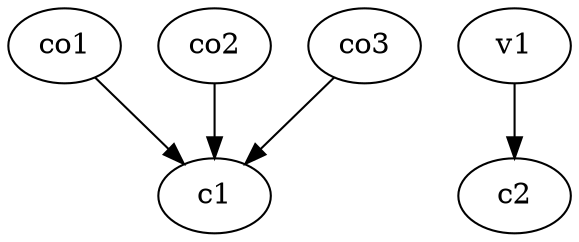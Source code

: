 strict digraph  {
c1;
c2;
v1;
co1;
co2;
co3;
v1 -> c2  [weight=1];
co1 -> c1  [weight=1];
co2 -> c1  [weight=1];
co3 -> c1  [weight=1];
}
